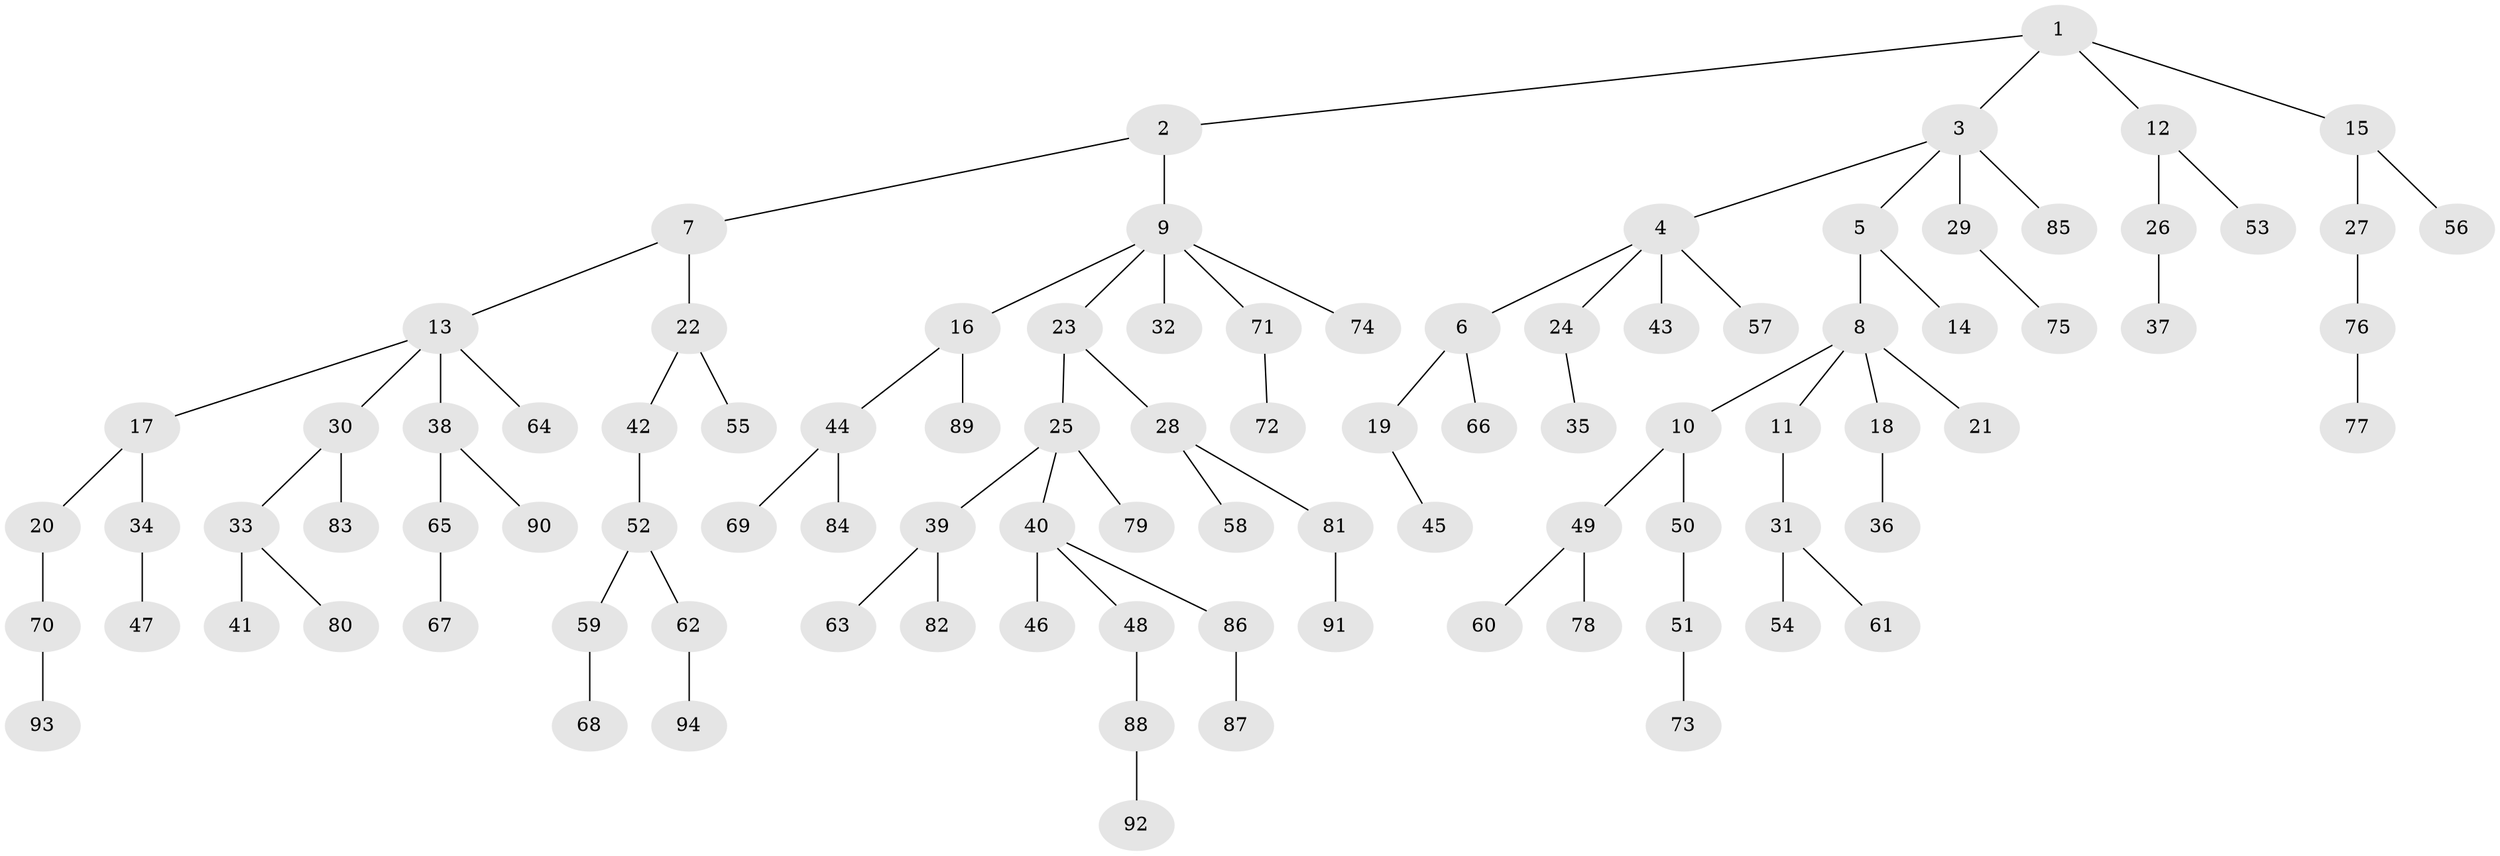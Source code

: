// Generated by graph-tools (version 1.1) at 2025/02/03/09/25 03:02:24]
// undirected, 94 vertices, 93 edges
graph export_dot {
graph [start="1"]
  node [color=gray90,style=filled];
  1;
  2;
  3;
  4;
  5;
  6;
  7;
  8;
  9;
  10;
  11;
  12;
  13;
  14;
  15;
  16;
  17;
  18;
  19;
  20;
  21;
  22;
  23;
  24;
  25;
  26;
  27;
  28;
  29;
  30;
  31;
  32;
  33;
  34;
  35;
  36;
  37;
  38;
  39;
  40;
  41;
  42;
  43;
  44;
  45;
  46;
  47;
  48;
  49;
  50;
  51;
  52;
  53;
  54;
  55;
  56;
  57;
  58;
  59;
  60;
  61;
  62;
  63;
  64;
  65;
  66;
  67;
  68;
  69;
  70;
  71;
  72;
  73;
  74;
  75;
  76;
  77;
  78;
  79;
  80;
  81;
  82;
  83;
  84;
  85;
  86;
  87;
  88;
  89;
  90;
  91;
  92;
  93;
  94;
  1 -- 2;
  1 -- 3;
  1 -- 12;
  1 -- 15;
  2 -- 7;
  2 -- 9;
  3 -- 4;
  3 -- 5;
  3 -- 29;
  3 -- 85;
  4 -- 6;
  4 -- 24;
  4 -- 43;
  4 -- 57;
  5 -- 8;
  5 -- 14;
  6 -- 19;
  6 -- 66;
  7 -- 13;
  7 -- 22;
  8 -- 10;
  8 -- 11;
  8 -- 18;
  8 -- 21;
  9 -- 16;
  9 -- 23;
  9 -- 32;
  9 -- 71;
  9 -- 74;
  10 -- 49;
  10 -- 50;
  11 -- 31;
  12 -- 26;
  12 -- 53;
  13 -- 17;
  13 -- 30;
  13 -- 38;
  13 -- 64;
  15 -- 27;
  15 -- 56;
  16 -- 44;
  16 -- 89;
  17 -- 20;
  17 -- 34;
  18 -- 36;
  19 -- 45;
  20 -- 70;
  22 -- 42;
  22 -- 55;
  23 -- 25;
  23 -- 28;
  24 -- 35;
  25 -- 39;
  25 -- 40;
  25 -- 79;
  26 -- 37;
  27 -- 76;
  28 -- 58;
  28 -- 81;
  29 -- 75;
  30 -- 33;
  30 -- 83;
  31 -- 54;
  31 -- 61;
  33 -- 41;
  33 -- 80;
  34 -- 47;
  38 -- 65;
  38 -- 90;
  39 -- 63;
  39 -- 82;
  40 -- 46;
  40 -- 48;
  40 -- 86;
  42 -- 52;
  44 -- 69;
  44 -- 84;
  48 -- 88;
  49 -- 60;
  49 -- 78;
  50 -- 51;
  51 -- 73;
  52 -- 59;
  52 -- 62;
  59 -- 68;
  62 -- 94;
  65 -- 67;
  70 -- 93;
  71 -- 72;
  76 -- 77;
  81 -- 91;
  86 -- 87;
  88 -- 92;
}
